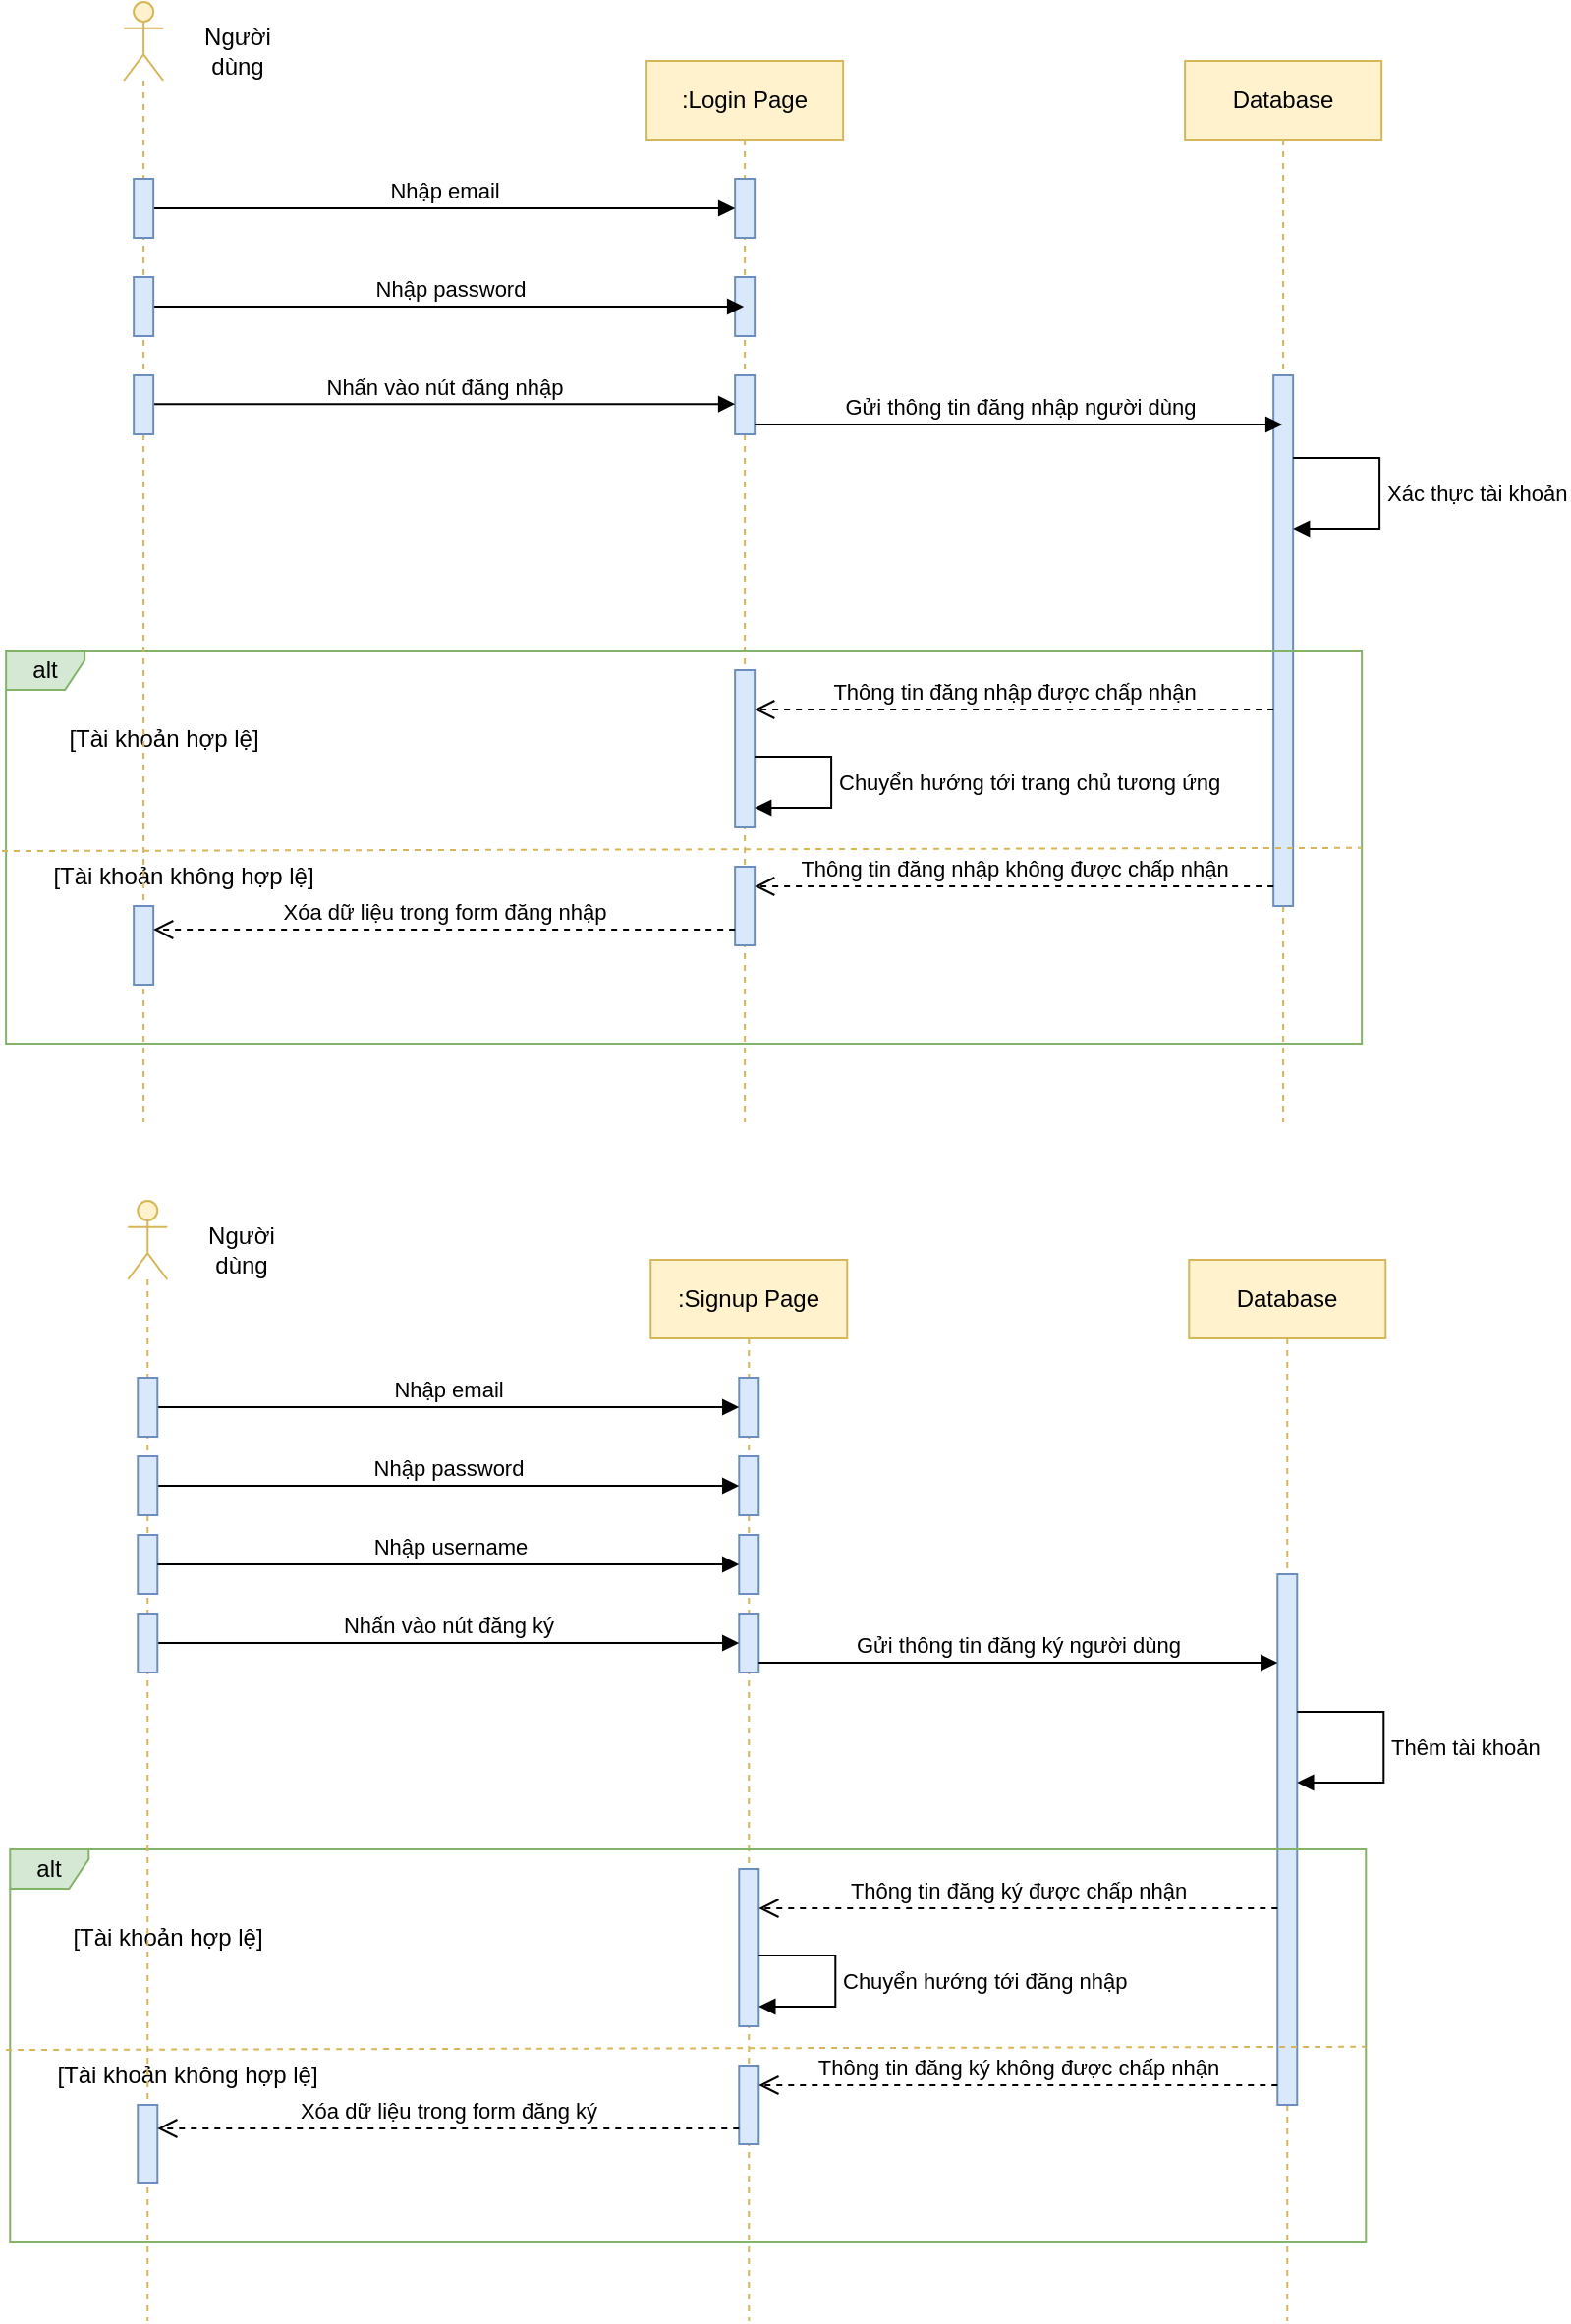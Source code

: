 <mxfile version="22.1.2" type="device">
  <diagram name="Page-1" id="2YBvvXClWsGukQMizWep">
    <mxGraphModel dx="1338" dy="640" grid="1" gridSize="10" guides="1" tooltips="1" connect="1" arrows="1" fold="1" page="1" pageScale="1" pageWidth="850" pageHeight="1100" math="0" shadow="0">
      <root>
        <mxCell id="0" />
        <mxCell id="1" parent="0" />
        <mxCell id="aM9ryv3xv72pqoxQDRHE-1" value=":Login Page" style="shape=umlLifeline;perimeter=lifelinePerimeter;whiteSpace=wrap;html=1;container=0;dropTarget=0;collapsible=0;recursiveResize=0;outlineConnect=0;portConstraint=eastwest;newEdgeStyle={&quot;edgeStyle&quot;:&quot;elbowEdgeStyle&quot;,&quot;elbow&quot;:&quot;vertical&quot;,&quot;curved&quot;:0,&quot;rounded&quot;:0};fillColor=#fff2cc;strokeColor=#d6b656;" parent="1" vertex="1">
          <mxGeometry x="358.07" y="60" width="100" height="540" as="geometry" />
        </mxCell>
        <mxCell id="aM9ryv3xv72pqoxQDRHE-2" value="" style="html=1;points=[];perimeter=orthogonalPerimeter;outlineConnect=0;targetShapes=umlLifeline;portConstraint=eastwest;newEdgeStyle={&quot;edgeStyle&quot;:&quot;elbowEdgeStyle&quot;,&quot;elbow&quot;:&quot;vertical&quot;,&quot;curved&quot;:0,&quot;rounded&quot;:0};fillColor=#dae8fc;strokeColor=#6c8ebf;" parent="aM9ryv3xv72pqoxQDRHE-1" vertex="1">
          <mxGeometry x="45" y="60" width="10" height="30" as="geometry" />
        </mxCell>
        <mxCell id="1ztCujCBdUlmkWiKOD6x-5" value="" style="html=1;points=[[0,0,0,0,5],[0,1,0,0,-5],[1,0,0,0,5],[1,1,0,0,-5]];perimeter=orthogonalPerimeter;outlineConnect=0;targetShapes=umlLifeline;portConstraint=eastwest;newEdgeStyle={&quot;curved&quot;:0,&quot;rounded&quot;:0};fillColor=#dae8fc;strokeColor=#6c8ebf;" parent="aM9ryv3xv72pqoxQDRHE-1" vertex="1">
          <mxGeometry x="45" y="110" width="10" height="30" as="geometry" />
        </mxCell>
        <mxCell id="1ztCujCBdUlmkWiKOD6x-9" value="" style="html=1;points=[[0,0,0,0,5],[0,1,0,0,-5],[1,0,0,0,5],[1,1,0,0,-5]];perimeter=orthogonalPerimeter;outlineConnect=0;targetShapes=umlLifeline;portConstraint=eastwest;newEdgeStyle={&quot;curved&quot;:0,&quot;rounded&quot;:0};fillColor=#dae8fc;strokeColor=#6c8ebf;" parent="aM9ryv3xv72pqoxQDRHE-1" vertex="1">
          <mxGeometry x="45" y="160" width="10" height="30" as="geometry" />
        </mxCell>
        <mxCell id="aM9ryv3xv72pqoxQDRHE-5" value="Database" style="shape=umlLifeline;perimeter=lifelinePerimeter;whiteSpace=wrap;html=1;container=0;dropTarget=0;collapsible=0;recursiveResize=0;outlineConnect=0;portConstraint=eastwest;newEdgeStyle={&quot;edgeStyle&quot;:&quot;elbowEdgeStyle&quot;,&quot;elbow&quot;:&quot;vertical&quot;,&quot;curved&quot;:0,&quot;rounded&quot;:0};fillColor=#fff2cc;strokeColor=#d6b656;" parent="1" vertex="1">
          <mxGeometry x="632.07" y="60" width="100" height="540" as="geometry" />
        </mxCell>
        <mxCell id="aM9ryv3xv72pqoxQDRHE-6" value="" style="html=1;points=[];perimeter=orthogonalPerimeter;outlineConnect=0;targetShapes=umlLifeline;portConstraint=eastwest;newEdgeStyle={&quot;edgeStyle&quot;:&quot;elbowEdgeStyle&quot;,&quot;elbow&quot;:&quot;vertical&quot;,&quot;curved&quot;:0,&quot;rounded&quot;:0};fillColor=#dae8fc;strokeColor=#6c8ebf;" parent="aM9ryv3xv72pqoxQDRHE-5" vertex="1">
          <mxGeometry x="45" y="160" width="10" height="270" as="geometry" />
        </mxCell>
        <mxCell id="k5Xjpb8x-PNmJcn1PBJ5-22" value="Xác thực tài khoản" style="html=1;align=left;spacingLeft=2;endArrow=block;rounded=0;edgeStyle=orthogonalEdgeStyle;curved=0;rounded=0;" parent="aM9ryv3xv72pqoxQDRHE-5" source="aM9ryv3xv72pqoxQDRHE-6" target="aM9ryv3xv72pqoxQDRHE-6" edge="1">
          <mxGeometry relative="1" as="geometry">
            <mxPoint x="60.93" y="201.5" as="sourcePoint" />
            <Array as="points">
              <mxPoint x="99" y="202" />
              <mxPoint x="99" y="238" />
            </Array>
            <mxPoint x="55.001" y="238.5" as="targetPoint" />
          </mxGeometry>
        </mxCell>
        <mxCell id="1ztCujCBdUlmkWiKOD6x-1" value="Nhập email" style="html=1;verticalAlign=bottom;endArrow=block;curved=0;rounded=0;" parent="1" source="k5Xjpb8x-PNmJcn1PBJ5-11" target="aM9ryv3xv72pqoxQDRHE-2" edge="1">
          <mxGeometry width="80" relative="1" as="geometry">
            <mxPoint x="222.07" y="250" as="sourcePoint" />
            <mxPoint x="452.07" y="290" as="targetPoint" />
          </mxGeometry>
        </mxCell>
        <mxCell id="1ztCujCBdUlmkWiKOD6x-6" value="Nhập password" style="html=1;verticalAlign=bottom;endArrow=block;curved=0;rounded=0;" parent="1" source="1ztCujCBdUlmkWiKOD6x-3" target="aM9ryv3xv72pqoxQDRHE-1" edge="1">
          <mxGeometry width="80" relative="1" as="geometry">
            <mxPoint x="132.07" y="145" as="sourcePoint" />
            <mxPoint x="413.07" y="145" as="targetPoint" />
          </mxGeometry>
        </mxCell>
        <mxCell id="1ztCujCBdUlmkWiKOD6x-10" value="Nhấn vào nút đăng nhập" style="html=1;verticalAlign=bottom;endArrow=block;curved=0;rounded=0;entryX=0;entryY=0;entryDx=0;entryDy=5;entryPerimeter=0;" parent="1" source="1ztCujCBdUlmkWiKOD6x-39" edge="1">
          <mxGeometry width="80" relative="1" as="geometry">
            <mxPoint x="152.07" y="250" as="sourcePoint" />
            <mxPoint x="403.07" y="234.58" as="targetPoint" />
          </mxGeometry>
        </mxCell>
        <mxCell id="1ztCujCBdUlmkWiKOD6x-11" value="Gửi thông tin đăng nhập người dùng" style="html=1;verticalAlign=bottom;endArrow=block;curved=0;rounded=0;exitX=1;exitY=1;exitDx=0;exitDy=-5;exitPerimeter=0;" parent="1" source="1ztCujCBdUlmkWiKOD6x-9" target="aM9ryv3xv72pqoxQDRHE-5" edge="1">
          <mxGeometry width="80" relative="1" as="geometry">
            <mxPoint x="522.07" y="280" as="sourcePoint" />
            <mxPoint x="602.07" y="280" as="targetPoint" />
          </mxGeometry>
        </mxCell>
        <mxCell id="1ztCujCBdUlmkWiKOD6x-13" value="alt" style="shape=umlFrame;whiteSpace=wrap;html=1;pointerEvents=0;width=40;height=20;fillColor=#d5e8d4;strokeColor=#82b366;" parent="1" vertex="1">
          <mxGeometry x="32.07" y="360" width="690" height="200" as="geometry" />
        </mxCell>
        <mxCell id="1ztCujCBdUlmkWiKOD6x-14" value="" style="endArrow=none;dashed=1;html=1;rounded=0;entryX=1;entryY=0.502;entryDx=0;entryDy=0;entryPerimeter=0;exitX=-0.003;exitY=0.51;exitDx=0;exitDy=0;exitPerimeter=0;fillColor=#fff2cc;strokeColor=#d6b656;" parent="1" source="1ztCujCBdUlmkWiKOD6x-13" target="1ztCujCBdUlmkWiKOD6x-13" edge="1">
          <mxGeometry width="50" height="50" relative="1" as="geometry">
            <mxPoint x="402.07" y="470" as="sourcePoint" />
            <mxPoint x="452.07" y="420" as="targetPoint" />
          </mxGeometry>
        </mxCell>
        <mxCell id="1ztCujCBdUlmkWiKOD6x-15" value="" style="html=1;points=[[0,0,0,0,5],[0,1,0,0,-5],[1,0,0,0,5],[1,1,0,0,-5]];perimeter=orthogonalPerimeter;outlineConnect=0;targetShapes=umlLifeline;portConstraint=eastwest;newEdgeStyle={&quot;curved&quot;:0,&quot;rounded&quot;:0};fillColor=#dae8fc;strokeColor=#6c8ebf;" parent="1" vertex="1">
          <mxGeometry x="403.07" y="370" width="10" height="80" as="geometry" />
        </mxCell>
        <mxCell id="1ztCujCBdUlmkWiKOD6x-16" value="Thông tin đăng nhập được chấp nhận" style="html=1;verticalAlign=bottom;endArrow=open;dashed=1;endSize=8;curved=0;rounded=0;" parent="1" edge="1">
          <mxGeometry relative="1" as="geometry">
            <mxPoint x="677.07" y="390" as="sourcePoint" />
            <mxPoint x="413.07" y="390" as="targetPoint" />
          </mxGeometry>
        </mxCell>
        <mxCell id="1ztCujCBdUlmkWiKOD6x-21" value="Chuyển hướng tới trang chủ tương ứng" style="html=1;align=left;spacingLeft=2;endArrow=block;rounded=0;edgeStyle=orthogonalEdgeStyle;curved=0;rounded=0;" parent="1" source="1ztCujCBdUlmkWiKOD6x-15" target="1ztCujCBdUlmkWiKOD6x-15" edge="1">
          <mxGeometry relative="1" as="geometry">
            <mxPoint x="432.07" y="414" as="sourcePoint" />
            <Array as="points">
              <mxPoint x="452.07" y="414" />
              <mxPoint x="452.07" y="440" />
            </Array>
            <mxPoint x="432.07" y="450" as="targetPoint" />
          </mxGeometry>
        </mxCell>
        <mxCell id="1ztCujCBdUlmkWiKOD6x-22" value="[Tài khoản hợp lệ]" style="text;html=1;align=center;verticalAlign=middle;resizable=0;points=[];autosize=1;strokeColor=none;fillColor=none;" parent="1" vertex="1">
          <mxGeometry x="52.07" y="390" width="120" height="30" as="geometry" />
        </mxCell>
        <mxCell id="1ztCujCBdUlmkWiKOD6x-24" value="[Tài khoản không hợp lệ]" style="text;html=1;align=center;verticalAlign=middle;resizable=0;points=[];autosize=1;strokeColor=none;fillColor=none;" parent="1" vertex="1">
          <mxGeometry x="42.07" y="460" width="160" height="30" as="geometry" />
        </mxCell>
        <mxCell id="1ztCujCBdUlmkWiKOD6x-25" value="" style="html=1;points=[[0,0,0,0,5],[0,1,0,0,-5],[1,0,0,0,5],[1,1,0,0,-5]];perimeter=orthogonalPerimeter;outlineConnect=0;targetShapes=umlLifeline;portConstraint=eastwest;newEdgeStyle={&quot;curved&quot;:0,&quot;rounded&quot;:0};fillColor=#dae8fc;strokeColor=#6c8ebf;" parent="1" vertex="1">
          <mxGeometry x="403.07" y="470" width="10" height="40" as="geometry" />
        </mxCell>
        <mxCell id="1ztCujCBdUlmkWiKOD6x-26" value="Thông tin đăng nhập không được chấp nhận" style="html=1;verticalAlign=bottom;endArrow=open;dashed=1;endSize=8;curved=0;rounded=0;" parent="1" edge="1">
          <mxGeometry relative="1" as="geometry">
            <mxPoint x="677.07" y="480" as="sourcePoint" />
            <mxPoint x="413.07" y="480.0" as="targetPoint" />
          </mxGeometry>
        </mxCell>
        <mxCell id="1ztCujCBdUlmkWiKOD6x-38" value="" style="shape=umlLifeline;perimeter=lifelinePerimeter;whiteSpace=wrap;html=1;container=1;dropTarget=0;collapsible=0;recursiveResize=0;outlineConnect=0;portConstraint=eastwest;newEdgeStyle={&quot;curved&quot;:0,&quot;rounded&quot;:0};participant=umlActor;fillColor=#fff2cc;strokeColor=#d6b656;" parent="1" vertex="1">
          <mxGeometry x="92.07" y="30" width="20" height="570" as="geometry" />
        </mxCell>
        <mxCell id="k5Xjpb8x-PNmJcn1PBJ5-11" value="" style="html=1;points=[[0,0,0,0,5],[0,1,0,0,-5],[1,0,0,0,5],[1,1,0,0,-5]];perimeter=orthogonalPerimeter;outlineConnect=0;targetShapes=umlLifeline;portConstraint=eastwest;newEdgeStyle={&quot;curved&quot;:0,&quot;rounded&quot;:0};fillColor=#dae8fc;strokeColor=#6c8ebf;" parent="1ztCujCBdUlmkWiKOD6x-38" vertex="1">
          <mxGeometry x="5" y="90" width="10" height="30" as="geometry" />
        </mxCell>
        <mxCell id="1ztCujCBdUlmkWiKOD6x-3" value="" style="html=1;points=[[0,0,0,0,5],[0,1,0,0,-5],[1,0,0,0,5],[1,1,0,0,-5]];perimeter=orthogonalPerimeter;outlineConnect=0;targetShapes=umlLifeline;portConstraint=eastwest;newEdgeStyle={&quot;curved&quot;:0,&quot;rounded&quot;:0};fillColor=#dae8fc;strokeColor=#6c8ebf;" parent="1ztCujCBdUlmkWiKOD6x-38" vertex="1">
          <mxGeometry x="5" y="140" width="10" height="30" as="geometry" />
        </mxCell>
        <mxCell id="1ztCujCBdUlmkWiKOD6x-39" value="" style="html=1;points=[[0,0,0,0,5],[0,1,0,0,-5],[1,0,0,0,5],[1,1,0,0,-5]];perimeter=orthogonalPerimeter;outlineConnect=0;targetShapes=umlLifeline;portConstraint=eastwest;newEdgeStyle={&quot;curved&quot;:0,&quot;rounded&quot;:0};fillColor=#dae8fc;strokeColor=#6c8ebf;" parent="1ztCujCBdUlmkWiKOD6x-38" vertex="1">
          <mxGeometry x="5" y="190" width="10" height="30" as="geometry" />
        </mxCell>
        <mxCell id="1ztCujCBdUlmkWiKOD6x-37" value="" style="html=1;points=[[0,0,0,0,5],[0,1,0,0,-5],[1,0,0,0,5],[1,1,0,0,-5]];perimeter=orthogonalPerimeter;outlineConnect=0;targetShapes=umlLifeline;portConstraint=eastwest;newEdgeStyle={&quot;curved&quot;:0,&quot;rounded&quot;:0};fillColor=#dae8fc;strokeColor=#6c8ebf;" parent="1ztCujCBdUlmkWiKOD6x-38" vertex="1">
          <mxGeometry x="5" y="460" width="10" height="40" as="geometry" />
        </mxCell>
        <mxCell id="1ztCujCBdUlmkWiKOD6x-40" value="Xóa dữ liệu trong form đăng nhập" style="html=1;verticalAlign=bottom;endArrow=open;dashed=1;endSize=8;curved=0;rounded=0;" parent="1" target="1ztCujCBdUlmkWiKOD6x-37" edge="1">
          <mxGeometry x="0.001" relative="1" as="geometry">
            <mxPoint x="403.07" y="502" as="sourcePoint" />
            <mxPoint x="97.07" y="502" as="targetPoint" />
            <mxPoint as="offset" />
          </mxGeometry>
        </mxCell>
        <mxCell id="1ztCujCBdUlmkWiKOD6x-42" value="Người dùng" style="text;html=1;strokeColor=none;fillColor=none;align=center;verticalAlign=middle;whiteSpace=wrap;rounded=0;" parent="1" vertex="1">
          <mxGeometry x="120" y="40" width="60" height="30" as="geometry" />
        </mxCell>
        <mxCell id="1ztCujCBdUlmkWiKOD6x-70" value=":Signup Page" style="shape=umlLifeline;perimeter=lifelinePerimeter;whiteSpace=wrap;html=1;container=0;dropTarget=0;collapsible=0;recursiveResize=0;outlineConnect=0;portConstraint=eastwest;newEdgeStyle={&quot;edgeStyle&quot;:&quot;elbowEdgeStyle&quot;,&quot;elbow&quot;:&quot;vertical&quot;,&quot;curved&quot;:0,&quot;rounded&quot;:0};fillColor=#fff2cc;strokeColor=#d6b656;" parent="1" vertex="1">
          <mxGeometry x="360.14" y="670" width="100" height="540" as="geometry" />
        </mxCell>
        <mxCell id="1ztCujCBdUlmkWiKOD6x-71" value="" style="html=1;points=[];perimeter=orthogonalPerimeter;outlineConnect=0;targetShapes=umlLifeline;portConstraint=eastwest;newEdgeStyle={&quot;edgeStyle&quot;:&quot;elbowEdgeStyle&quot;,&quot;elbow&quot;:&quot;vertical&quot;,&quot;curved&quot;:0,&quot;rounded&quot;:0};fillColor=#dae8fc;strokeColor=#6c8ebf;" parent="1ztCujCBdUlmkWiKOD6x-70" vertex="1">
          <mxGeometry x="45" y="60" width="10" height="30" as="geometry" />
        </mxCell>
        <mxCell id="1ztCujCBdUlmkWiKOD6x-72" value="" style="html=1;points=[[0,0,0,0,5],[0,1,0,0,-5],[1,0,0,0,5],[1,1,0,0,-5]];perimeter=orthogonalPerimeter;outlineConnect=0;targetShapes=umlLifeline;portConstraint=eastwest;newEdgeStyle={&quot;curved&quot;:0,&quot;rounded&quot;:0};fillColor=#dae8fc;strokeColor=#6c8ebf;" parent="1ztCujCBdUlmkWiKOD6x-70" vertex="1">
          <mxGeometry x="45" y="100" width="10" height="30" as="geometry" />
        </mxCell>
        <mxCell id="1ztCujCBdUlmkWiKOD6x-99" value="" style="html=1;points=[[0,0,0,0,5],[0,1,0,0,-5],[1,0,0,0,5],[1,1,0,0,-5]];perimeter=orthogonalPerimeter;outlineConnect=0;targetShapes=umlLifeline;portConstraint=eastwest;newEdgeStyle={&quot;curved&quot;:0,&quot;rounded&quot;:0};fillColor=#dae8fc;strokeColor=#6c8ebf;" parent="1ztCujCBdUlmkWiKOD6x-70" vertex="1">
          <mxGeometry x="45" y="140" width="10" height="30" as="geometry" />
        </mxCell>
        <mxCell id="1ztCujCBdUlmkWiKOD6x-73" value="" style="html=1;points=[[0,0,0,0,5],[0,1,0,0,-5],[1,0,0,0,5],[1,1,0,0,-5]];perimeter=orthogonalPerimeter;outlineConnect=0;targetShapes=umlLifeline;portConstraint=eastwest;newEdgeStyle={&quot;curved&quot;:0,&quot;rounded&quot;:0};fillColor=#dae8fc;strokeColor=#6c8ebf;" parent="1ztCujCBdUlmkWiKOD6x-70" vertex="1">
          <mxGeometry x="45" y="180" width="10" height="30" as="geometry" />
        </mxCell>
        <mxCell id="1ztCujCBdUlmkWiKOD6x-74" value="Database" style="shape=umlLifeline;perimeter=lifelinePerimeter;whiteSpace=wrap;html=1;container=0;dropTarget=0;collapsible=0;recursiveResize=0;outlineConnect=0;portConstraint=eastwest;newEdgeStyle={&quot;edgeStyle&quot;:&quot;elbowEdgeStyle&quot;,&quot;elbow&quot;:&quot;vertical&quot;,&quot;curved&quot;:0,&quot;rounded&quot;:0};fillColor=#fff2cc;strokeColor=#d6b656;" parent="1" vertex="1">
          <mxGeometry x="634.14" y="670" width="100" height="540" as="geometry" />
        </mxCell>
        <mxCell id="1ztCujCBdUlmkWiKOD6x-75" value="" style="html=1;points=[];perimeter=orthogonalPerimeter;outlineConnect=0;targetShapes=umlLifeline;portConstraint=eastwest;newEdgeStyle={&quot;edgeStyle&quot;:&quot;elbowEdgeStyle&quot;,&quot;elbow&quot;:&quot;vertical&quot;,&quot;curved&quot;:0,&quot;rounded&quot;:0};fillColor=#dae8fc;strokeColor=#6c8ebf;" parent="1ztCujCBdUlmkWiKOD6x-74" vertex="1">
          <mxGeometry x="45" y="160" width="10" height="270" as="geometry" />
        </mxCell>
        <mxCell id="1ztCujCBdUlmkWiKOD6x-76" value="Thêm tài khoản" style="html=1;align=left;spacingLeft=2;endArrow=block;rounded=0;edgeStyle=orthogonalEdgeStyle;curved=0;rounded=0;" parent="1ztCujCBdUlmkWiKOD6x-74" edge="1">
          <mxGeometry relative="1" as="geometry">
            <mxPoint x="55" y="230" as="sourcePoint" />
            <Array as="points">
              <mxPoint x="99" y="230" />
              <mxPoint x="99" y="266" />
            </Array>
            <mxPoint x="55" y="266" as="targetPoint" />
          </mxGeometry>
        </mxCell>
        <mxCell id="1ztCujCBdUlmkWiKOD6x-77" value="Nhập email" style="html=1;verticalAlign=bottom;endArrow=block;curved=0;rounded=0;" parent="1" source="1ztCujCBdUlmkWiKOD6x-91" target="1ztCujCBdUlmkWiKOD6x-71" edge="1">
          <mxGeometry width="80" relative="1" as="geometry">
            <mxPoint x="224.14" y="860" as="sourcePoint" />
            <mxPoint x="454.14" y="900" as="targetPoint" />
          </mxGeometry>
        </mxCell>
        <mxCell id="1ztCujCBdUlmkWiKOD6x-78" value="Nhập password" style="html=1;verticalAlign=bottom;endArrow=block;curved=0;rounded=0;" parent="1" source="1ztCujCBdUlmkWiKOD6x-92" target="1ztCujCBdUlmkWiKOD6x-72" edge="1">
          <mxGeometry width="80" relative="1" as="geometry">
            <mxPoint x="134.14" y="755" as="sourcePoint" />
            <mxPoint x="415.14" y="755" as="targetPoint" />
          </mxGeometry>
        </mxCell>
        <mxCell id="1ztCujCBdUlmkWiKOD6x-79" value="Nhấn vào nút đăng ký" style="html=1;verticalAlign=bottom;endArrow=block;curved=0;rounded=0;" parent="1" source="1ztCujCBdUlmkWiKOD6x-93" target="1ztCujCBdUlmkWiKOD6x-73" edge="1">
          <mxGeometry width="80" relative="1" as="geometry">
            <mxPoint x="154.14" y="860" as="sourcePoint" />
            <mxPoint x="405.14" y="844.58" as="targetPoint" />
          </mxGeometry>
        </mxCell>
        <mxCell id="1ztCujCBdUlmkWiKOD6x-80" value="Gửi thông tin đăng ký người dùng" style="html=1;verticalAlign=bottom;endArrow=block;curved=0;rounded=0;exitX=1;exitY=1;exitDx=0;exitDy=-5;exitPerimeter=0;" parent="1" source="1ztCujCBdUlmkWiKOD6x-73" target="1ztCujCBdUlmkWiKOD6x-75" edge="1">
          <mxGeometry x="0.001" width="80" relative="1" as="geometry">
            <mxPoint x="524.14" y="890" as="sourcePoint" />
            <mxPoint x="604.14" y="890" as="targetPoint" />
            <mxPoint as="offset" />
          </mxGeometry>
        </mxCell>
        <mxCell id="1ztCujCBdUlmkWiKOD6x-81" value="alt" style="shape=umlFrame;whiteSpace=wrap;html=1;pointerEvents=0;width=40;height=20;fillColor=#d5e8d4;strokeColor=#82b366;" parent="1" vertex="1">
          <mxGeometry x="34.14" y="970" width="690" height="200" as="geometry" />
        </mxCell>
        <mxCell id="1ztCujCBdUlmkWiKOD6x-82" value="" style="endArrow=none;dashed=1;html=1;rounded=0;entryX=1;entryY=0.502;entryDx=0;entryDy=0;entryPerimeter=0;exitX=-0.003;exitY=0.51;exitDx=0;exitDy=0;exitPerimeter=0;fillColor=#fff2cc;strokeColor=#d6b656;" parent="1" source="1ztCujCBdUlmkWiKOD6x-81" target="1ztCujCBdUlmkWiKOD6x-81" edge="1">
          <mxGeometry width="50" height="50" relative="1" as="geometry">
            <mxPoint x="404.14" y="1080" as="sourcePoint" />
            <mxPoint x="454.14" y="1030" as="targetPoint" />
          </mxGeometry>
        </mxCell>
        <mxCell id="1ztCujCBdUlmkWiKOD6x-83" value="" style="html=1;points=[[0,0,0,0,5],[0,1,0,0,-5],[1,0,0,0,5],[1,1,0,0,-5]];perimeter=orthogonalPerimeter;outlineConnect=0;targetShapes=umlLifeline;portConstraint=eastwest;newEdgeStyle={&quot;curved&quot;:0,&quot;rounded&quot;:0};fillColor=#dae8fc;strokeColor=#6c8ebf;" parent="1" vertex="1">
          <mxGeometry x="405.14" y="980" width="10" height="80" as="geometry" />
        </mxCell>
        <mxCell id="1ztCujCBdUlmkWiKOD6x-84" value="Thông tin đăng ký được chấp nhận" style="html=1;verticalAlign=bottom;endArrow=open;dashed=1;endSize=8;curved=0;rounded=0;" parent="1" edge="1">
          <mxGeometry relative="1" as="geometry">
            <mxPoint x="679.14" y="1000" as="sourcePoint" />
            <mxPoint x="415.14" y="1000" as="targetPoint" />
          </mxGeometry>
        </mxCell>
        <mxCell id="1ztCujCBdUlmkWiKOD6x-85" value="Chuyển hướng tới đăng nhập" style="html=1;align=left;spacingLeft=2;endArrow=block;rounded=0;edgeStyle=orthogonalEdgeStyle;curved=0;rounded=0;" parent="1" source="1ztCujCBdUlmkWiKOD6x-83" target="1ztCujCBdUlmkWiKOD6x-83" edge="1">
          <mxGeometry relative="1" as="geometry">
            <mxPoint x="434.14" y="1024" as="sourcePoint" />
            <Array as="points">
              <mxPoint x="454.14" y="1024" />
              <mxPoint x="454.14" y="1050" />
            </Array>
            <mxPoint x="434.14" y="1060" as="targetPoint" />
          </mxGeometry>
        </mxCell>
        <mxCell id="1ztCujCBdUlmkWiKOD6x-86" value="[Tài khoản hợp lệ]" style="text;html=1;align=center;verticalAlign=middle;resizable=0;points=[];autosize=1;strokeColor=none;fillColor=none;" parent="1" vertex="1">
          <mxGeometry x="54.14" y="1000" width="120" height="30" as="geometry" />
        </mxCell>
        <mxCell id="1ztCujCBdUlmkWiKOD6x-87" value="[Tài khoản không hợp lệ]" style="text;html=1;align=center;verticalAlign=middle;resizable=0;points=[];autosize=1;strokeColor=none;fillColor=none;" parent="1" vertex="1">
          <mxGeometry x="44.14" y="1070" width="160" height="30" as="geometry" />
        </mxCell>
        <mxCell id="1ztCujCBdUlmkWiKOD6x-88" value="" style="html=1;points=[[0,0,0,0,5],[0,1,0,0,-5],[1,0,0,0,5],[1,1,0,0,-5]];perimeter=orthogonalPerimeter;outlineConnect=0;targetShapes=umlLifeline;portConstraint=eastwest;newEdgeStyle={&quot;curved&quot;:0,&quot;rounded&quot;:0};fillColor=#dae8fc;strokeColor=#6c8ebf;" parent="1" vertex="1">
          <mxGeometry x="405.14" y="1080" width="10" height="40" as="geometry" />
        </mxCell>
        <mxCell id="1ztCujCBdUlmkWiKOD6x-89" value="Thông tin đăng ký không được chấp nhận" style="html=1;verticalAlign=bottom;endArrow=open;dashed=1;endSize=8;curved=0;rounded=0;" parent="1" edge="1">
          <mxGeometry relative="1" as="geometry">
            <mxPoint x="679.14" y="1090" as="sourcePoint" />
            <mxPoint x="415.14" y="1090" as="targetPoint" />
          </mxGeometry>
        </mxCell>
        <mxCell id="1ztCujCBdUlmkWiKOD6x-90" value="" style="shape=umlLifeline;perimeter=lifelinePerimeter;whiteSpace=wrap;html=1;container=1;dropTarget=0;collapsible=0;recursiveResize=0;outlineConnect=0;portConstraint=eastwest;newEdgeStyle={&quot;curved&quot;:0,&quot;rounded&quot;:0};participant=umlActor;fillColor=#fff2cc;strokeColor=#d6b656;" parent="1" vertex="1">
          <mxGeometry x="94.14" y="640" width="20" height="570" as="geometry" />
        </mxCell>
        <mxCell id="1ztCujCBdUlmkWiKOD6x-91" value="" style="html=1;points=[[0,0,0,0,5],[0,1,0,0,-5],[1,0,0,0,5],[1,1,0,0,-5]];perimeter=orthogonalPerimeter;outlineConnect=0;targetShapes=umlLifeline;portConstraint=eastwest;newEdgeStyle={&quot;curved&quot;:0,&quot;rounded&quot;:0};fillColor=#dae8fc;strokeColor=#6c8ebf;" parent="1ztCujCBdUlmkWiKOD6x-90" vertex="1">
          <mxGeometry x="5" y="90" width="10" height="30" as="geometry" />
        </mxCell>
        <mxCell id="1ztCujCBdUlmkWiKOD6x-92" value="" style="html=1;points=[[0,0,0,0,5],[0,1,0,0,-5],[1,0,0,0,5],[1,1,0,0,-5]];perimeter=orthogonalPerimeter;outlineConnect=0;targetShapes=umlLifeline;portConstraint=eastwest;newEdgeStyle={&quot;curved&quot;:0,&quot;rounded&quot;:0};fillColor=#dae8fc;strokeColor=#6c8ebf;" parent="1ztCujCBdUlmkWiKOD6x-90" vertex="1">
          <mxGeometry x="5" y="130" width="10" height="30" as="geometry" />
        </mxCell>
        <mxCell id="1ztCujCBdUlmkWiKOD6x-93" value="" style="html=1;points=[[0,0,0,0,5],[0,1,0,0,-5],[1,0,0,0,5],[1,1,0,0,-5]];perimeter=orthogonalPerimeter;outlineConnect=0;targetShapes=umlLifeline;portConstraint=eastwest;newEdgeStyle={&quot;curved&quot;:0,&quot;rounded&quot;:0};fillColor=#dae8fc;strokeColor=#6c8ebf;" parent="1ztCujCBdUlmkWiKOD6x-90" vertex="1">
          <mxGeometry x="5" y="210" width="10" height="30" as="geometry" />
        </mxCell>
        <mxCell id="1ztCujCBdUlmkWiKOD6x-94" value="" style="html=1;points=[[0,0,0,0,5],[0,1,0,0,-5],[1,0,0,0,5],[1,1,0,0,-5]];perimeter=orthogonalPerimeter;outlineConnect=0;targetShapes=umlLifeline;portConstraint=eastwest;newEdgeStyle={&quot;curved&quot;:0,&quot;rounded&quot;:0};fillColor=#dae8fc;strokeColor=#6c8ebf;" parent="1ztCujCBdUlmkWiKOD6x-90" vertex="1">
          <mxGeometry x="5" y="460" width="10" height="40" as="geometry" />
        </mxCell>
        <mxCell id="1ztCujCBdUlmkWiKOD6x-98" value="" style="html=1;points=[[0,0,0,0,5],[0,1,0,0,-5],[1,0,0,0,5],[1,1,0,0,-5]];perimeter=orthogonalPerimeter;outlineConnect=0;targetShapes=umlLifeline;portConstraint=eastwest;newEdgeStyle={&quot;curved&quot;:0,&quot;rounded&quot;:0};fillColor=#dae8fc;strokeColor=#6c8ebf;" parent="1ztCujCBdUlmkWiKOD6x-90" vertex="1">
          <mxGeometry x="5" y="170" width="10" height="30" as="geometry" />
        </mxCell>
        <mxCell id="1ztCujCBdUlmkWiKOD6x-95" value="Xóa dữ liệu trong form đăng ký" style="html=1;verticalAlign=bottom;endArrow=open;dashed=1;endSize=8;curved=0;rounded=0;" parent="1" target="1ztCujCBdUlmkWiKOD6x-94" edge="1">
          <mxGeometry x="0.001" relative="1" as="geometry">
            <mxPoint x="405.14" y="1112" as="sourcePoint" />
            <mxPoint x="99.14" y="1112" as="targetPoint" />
            <mxPoint as="offset" />
          </mxGeometry>
        </mxCell>
        <mxCell id="1ztCujCBdUlmkWiKOD6x-96" value="Người dùng" style="text;html=1;strokeColor=none;fillColor=none;align=center;verticalAlign=middle;whiteSpace=wrap;rounded=0;" parent="1" vertex="1">
          <mxGeometry x="122.07" y="650" width="60" height="30" as="geometry" />
        </mxCell>
        <mxCell id="1ztCujCBdUlmkWiKOD6x-100" value="Nhập username" style="html=1;verticalAlign=bottom;endArrow=block;curved=0;rounded=0;" parent="1" source="1ztCujCBdUlmkWiKOD6x-98" target="1ztCujCBdUlmkWiKOD6x-99" edge="1">
          <mxGeometry x="0.003" width="80" relative="1" as="geometry">
            <mxPoint x="150" y="820" as="sourcePoint" />
            <mxPoint x="405.14" y="837.0" as="targetPoint" />
            <mxPoint as="offset" />
          </mxGeometry>
        </mxCell>
      </root>
    </mxGraphModel>
  </diagram>
</mxfile>
